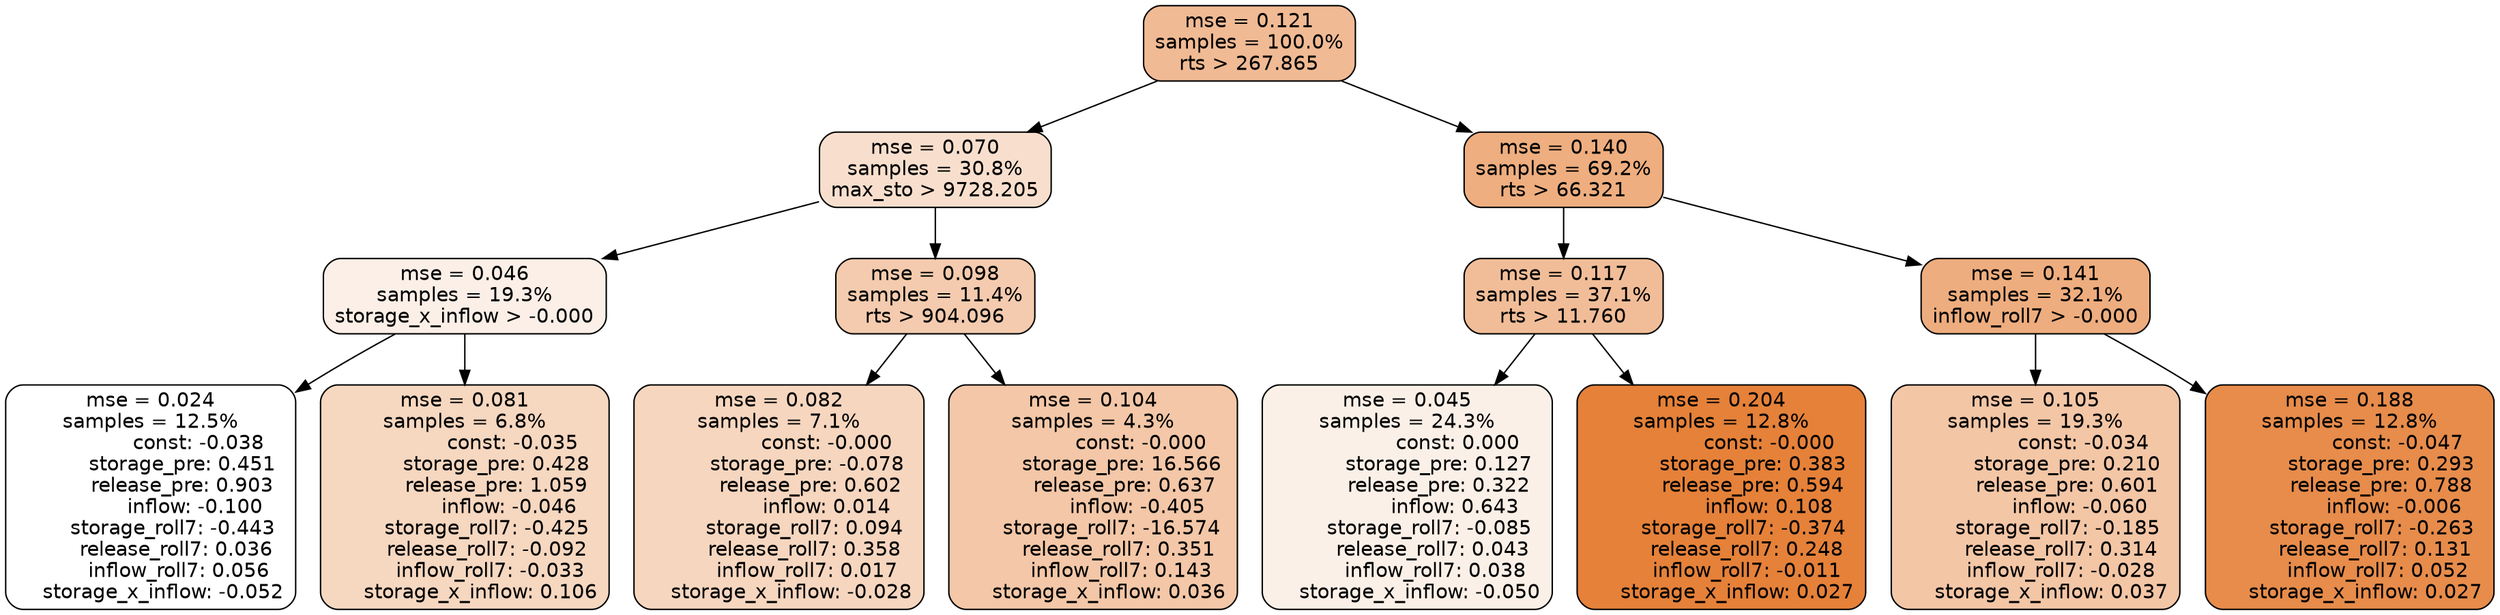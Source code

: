 digraph tree {
node [shape=rectangle, style="filled, rounded", color="black", fontname=helvetica] ;
edge [fontname=helvetica] ;
	"0" [label="mse = 0.121
samples = 100.0%
rts > 267.865", fillcolor="#f0ba94"]
	"8" [label="mse = 0.070
samples = 30.8%
max_sto > 9728.205", fillcolor="#f8dfcd"]
	"1" [label="mse = 0.140
samples = 69.2%
rts > 66.321", fillcolor="#eeae7f"]
	"9" [label="mse = 0.046
samples = 19.3%
storage_x_inflow > -0.000", fillcolor="#fbefe7"]
	"12" [label="mse = 0.098
samples = 11.4%
rts > 904.096", fillcolor="#f4cbae"]
	"2" [label="mse = 0.117
samples = 37.1%
rts > 11.760", fillcolor="#f1bd98"]
	"5" [label="mse = 0.141
samples = 32.1%
inflow_roll7 > -0.000", fillcolor="#eead7e"]
	"10" [label="mse = 0.024
samples = 12.5%
               const: -0.038
          storage_pre: 0.451
          release_pre: 0.903
              inflow: -0.100
       storage_roll7: -0.443
        release_roll7: 0.036
         inflow_roll7: 0.056
    storage_x_inflow: -0.052", fillcolor="#ffffff"]
	"11" [label="mse = 0.081
samples = 6.8%
               const: -0.035
          storage_pre: 0.428
          release_pre: 1.059
              inflow: -0.046
       storage_roll7: -0.425
       release_roll7: -0.092
        inflow_roll7: -0.033
     storage_x_inflow: 0.106", fillcolor="#f6d7c0"]
	"13" [label="mse = 0.082
samples = 7.1%
               const: -0.000
         storage_pre: -0.078
          release_pre: 0.602
               inflow: 0.014
        storage_roll7: 0.094
        release_roll7: 0.358
         inflow_roll7: 0.017
    storage_x_inflow: -0.028", fillcolor="#f6d6bf"]
	"14" [label="mse = 0.104
samples = 4.3%
               const: -0.000
         storage_pre: 16.566
          release_pre: 0.637
              inflow: -0.405
      storage_roll7: -16.574
        release_roll7: 0.351
         inflow_roll7: 0.143
     storage_x_inflow: 0.036", fillcolor="#f3c7a7"]
	"3" [label="mse = 0.045
samples = 24.3%
                const: 0.000
          storage_pre: 0.127
          release_pre: 0.322
               inflow: 0.643
       storage_roll7: -0.085
        release_roll7: 0.043
         inflow_roll7: 0.038
    storage_x_inflow: -0.050", fillcolor="#fbf0e7"]
	"4" [label="mse = 0.204
samples = 12.8%
               const: -0.000
          storage_pre: 0.383
          release_pre: 0.594
               inflow: 0.108
       storage_roll7: -0.374
        release_roll7: 0.248
        inflow_roll7: -0.011
     storage_x_inflow: 0.027", fillcolor="#e58139"]
	"6" [label="mse = 0.105
samples = 19.3%
               const: -0.034
          storage_pre: 0.210
          release_pre: 0.601
              inflow: -0.060
       storage_roll7: -0.185
        release_roll7: 0.314
        inflow_roll7: -0.028
     storage_x_inflow: 0.037", fillcolor="#f3c6a6"]
	"7" [label="mse = 0.188
samples = 12.8%
               const: -0.047
          storage_pre: 0.293
          release_pre: 0.788
              inflow: -0.006
       storage_roll7: -0.263
        release_roll7: 0.131
         inflow_roll7: 0.052
     storage_x_inflow: 0.027", fillcolor="#e78c4b"]

	"0" -> "1"
	"0" -> "8"
	"8" -> "9"
	"8" -> "12"
	"1" -> "2"
	"1" -> "5"
	"9" -> "10"
	"9" -> "11"
	"12" -> "13"
	"12" -> "14"
	"2" -> "3"
	"2" -> "4"
	"5" -> "6"
	"5" -> "7"
}